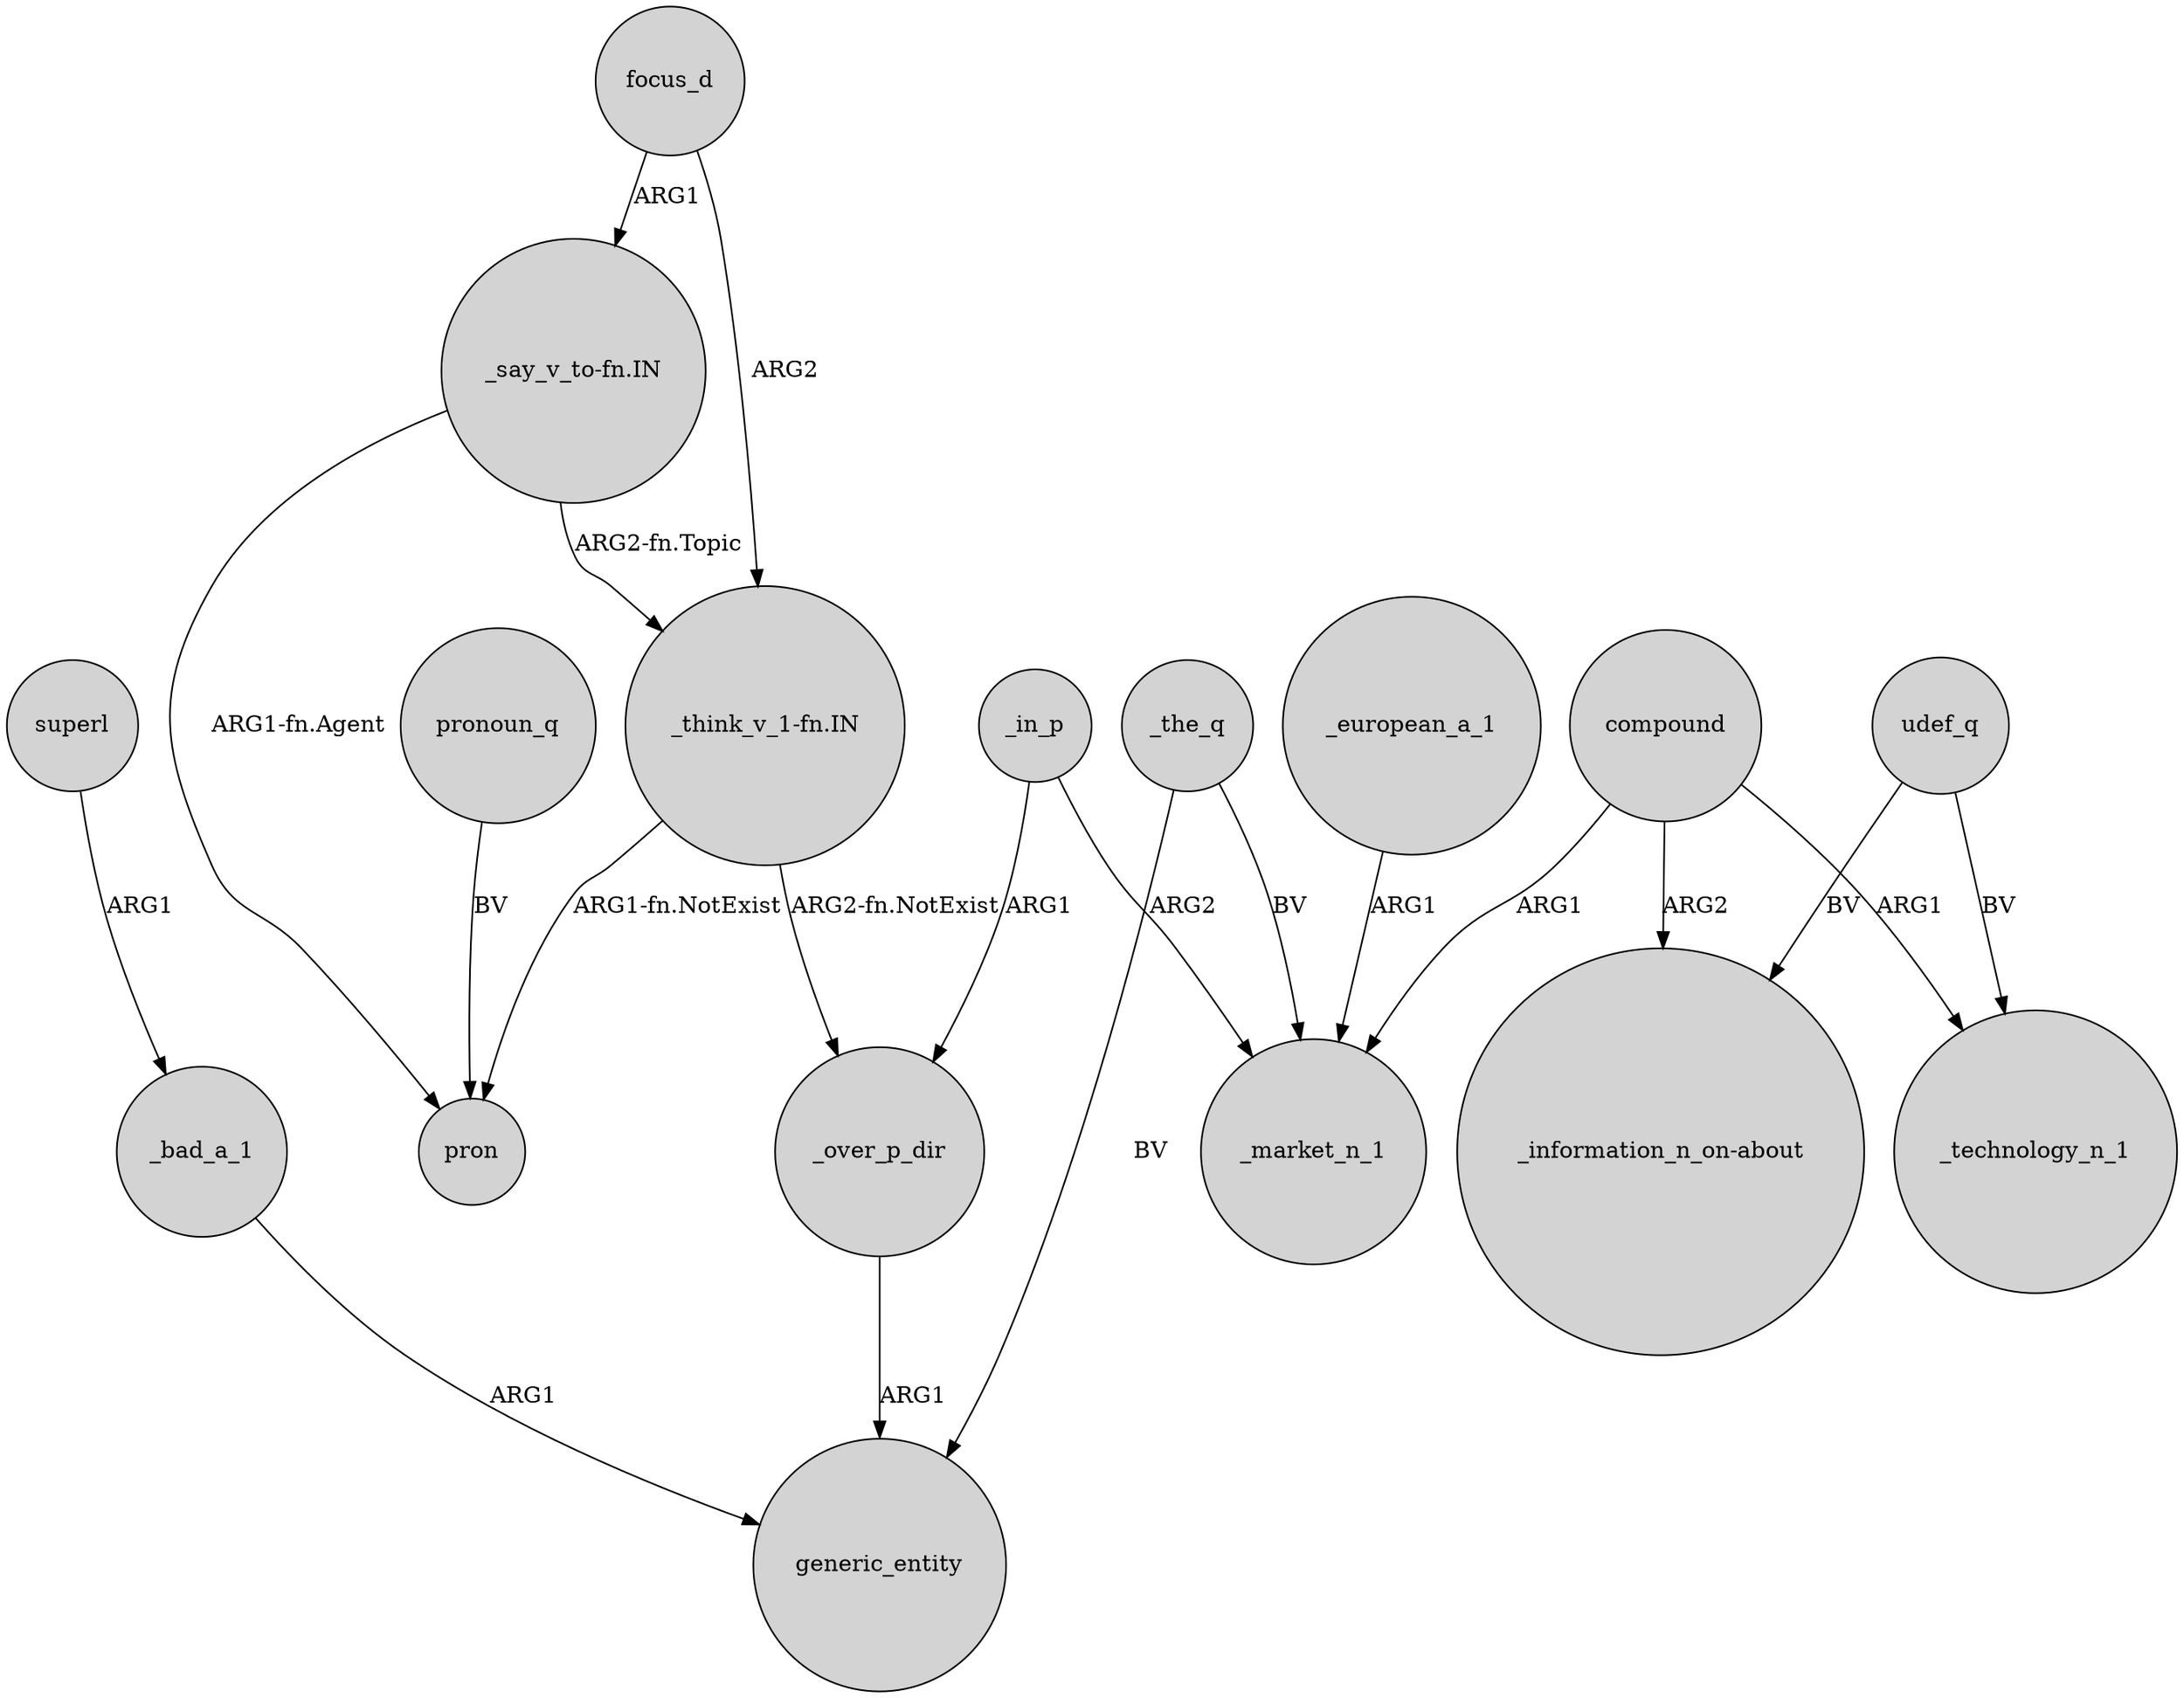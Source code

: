 digraph {
	node [shape=circle style=filled]
	_the_q -> generic_entity [label=BV]
	_bad_a_1 -> generic_entity [label=ARG1]
	focus_d -> "_think_v_1-fn.IN" [label=ARG2]
	compound -> _technology_n_1 [label=ARG1]
	compound -> "_information_n_on-about" [label=ARG2]
	"_think_v_1-fn.IN" -> pron [label="ARG1-fn.NotExist"]
	"_say_v_to-fn.IN" -> "_think_v_1-fn.IN" [label="ARG2-fn.Topic"]
	superl -> _bad_a_1 [label=ARG1]
	udef_q -> "_information_n_on-about" [label=BV]
	pronoun_q -> pron [label=BV]
	"_think_v_1-fn.IN" -> _over_p_dir [label="ARG2-fn.NotExist"]
	_over_p_dir -> generic_entity [label=ARG1]
	udef_q -> _technology_n_1 [label=BV]
	"_say_v_to-fn.IN" -> pron [label="ARG1-fn.Agent"]
	_in_p -> _market_n_1 [label=ARG2]
	_european_a_1 -> _market_n_1 [label=ARG1]
	compound -> _market_n_1 [label=ARG1]
	_the_q -> _market_n_1 [label=BV]
	_in_p -> _over_p_dir [label=ARG1]
	focus_d -> "_say_v_to-fn.IN" [label=ARG1]
}
